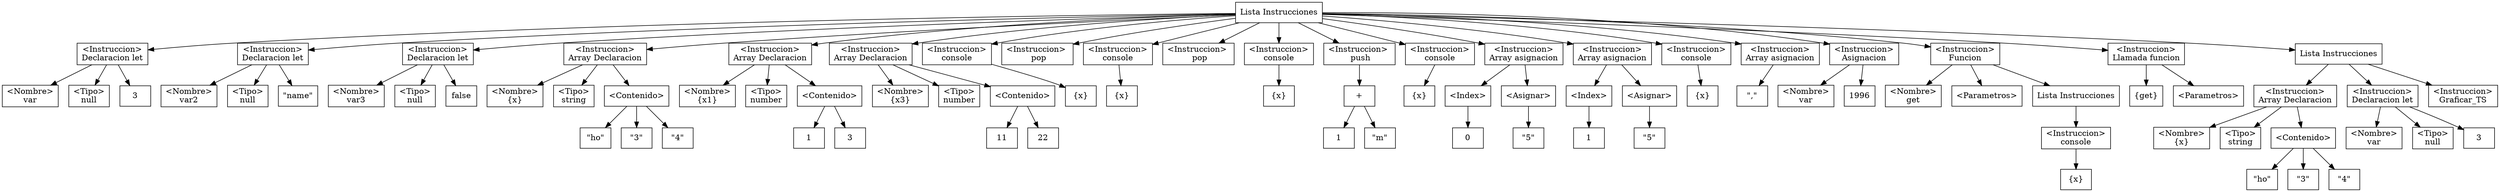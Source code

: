 digraph G {
node[shape=box];
        node_1_1_[label="Lista Instrucciones"];        
        node_1_1_->node_2_5_;
        node_2_5_[label="\<Instruccion\>\nDeclaracion let"];
        node_2_5_1[label="\<Nombre\>\nvar"];
        node_2_5_2[label="\<Tipo\>\nnull"];
        node_2_5_->node_2_5_1
        node_2_5_->node_2_5_2
        node_2_5_->
        node_2_13_;
        node_2_13_[label="3"];node_1_1_->node_3_5_;
        node_3_5_[label="\<Instruccion\>\nDeclaracion let"];
        node_3_5_1[label="\<Nombre\>\nvar2"];
        node_3_5_2[label="\<Tipo\>\nnull"];
        node_3_5_->node_3_5_1
        node_3_5_->node_3_5_2
        node_3_5_->
        node_3_19_;
        node_3_19_[label="\"name\""];node_1_1_->node_4_5_;
        node_4_5_[label="\<Instruccion\>\nDeclaracion let"];
        node_4_5_1[label="\<Nombre\>\nvar3"];
        node_4_5_2[label="\<Tipo\>\nnull"];
        node_4_5_->node_4_5_1
        node_4_5_->node_4_5_2
        node_4_5_->
        node_4_14_;
        node_4_14_[label="false"];node_1_1_->node_5_5_;
        node_5_5_[label="\<Instruccion\>\nArray Declaracion"];
        node_5_5_1[label="\<Nombre\>\n{x}"];
        node_5_5_2[label="\<Tipo\>\nstring"];
        node_5_5_3[label="\<Contenido\>"];
        node_5_5_->node_5_5_1;
        node_5_5_->node_5_5_2;
        node_5_5_->node_5_5_3;
        
            node_5_5_3->
        node_5_25_;
        node_5_25_[label="\"ho\""];
            
            node_5_5_3->
        node_5_29_;
        node_5_29_[label="\"3\""];
            
            node_5_5_3->
        node_5_33_;
        node_5_33_[label="\"4\""];
            node_1_1_->node_6_5_;
        node_6_5_[label="\<Instruccion\>\nArray Declaracion"];
        node_6_5_1[label="\<Nombre\>\n{x1}"];
        node_6_5_2[label="\<Tipo\>\nnumber"];
        node_6_5_3[label="\<Contenido\>"];
        node_6_5_->node_6_5_1;
        node_6_5_->node_6_5_2;
        node_6_5_->node_6_5_3;
        
            node_6_5_3->
        node_6_22_;
        node_6_22_[label="1"];
            
            node_6_5_3->
        node_6_24_;
        node_6_24_[label="3"];
            node_1_1_->node_7_5_;
        node_7_5_[label="\<Instruccion\>\nArray Declaracion"];
        node_7_5_1[label="\<Nombre\>\n{x3}"];
        node_7_5_2[label="\<Tipo\>\nnumber"];
        node_7_5_3[label="\<Contenido\>"];
        node_7_5_->node_7_5_1;
        node_7_5_->node_7_5_2;
        node_7_5_->node_7_5_3;
        
            node_7_5_3->
        node_7_22_;
        node_7_22_[label="11"];
            
            node_7_5_3->
        node_7_25_;
        node_7_25_[label="22"];
            node_1_1_->node_8_5_;
        node_8_5_[label="\<Instruccion\>\nconsole"];node_8_5_->
        node_8_17_;
        node_8_17_[label="{x}"];
        node_1_1_->node_9_5_;
        node_9_5_[label="\<Instruccion\> \n pop"];
        node_1_1_->node_10_5_;
        node_10_5_[label="\<Instruccion\>\nconsole"];node_10_5_->
        node_10_17_;
        node_10_17_[label="{x}"];
        node_1_1_->node_11_5_;
        node_11_5_[label="\<Instruccion\> \n pop"];
        node_1_1_->node_12_5_;
        node_12_5_[label="\<Instruccion\>\nconsole"];node_12_5_->
        node_12_17_;
        node_12_17_[label="{x}"];
        node_1_1_->node_13_5_;
        node_13_5_[label="\<Instruccion\> \n push"];
        
            node_13_5_[label="\<Instruccion\> \n push"];
            node_13_5_->
        node_13_13_;
        node_13_13_[label="+"];
        node_13_13_->
        node_13_12_;
        node_13_12_[label="1"];
        node_13_13_->
        node_13_16_;
        node_13_16_[label="\"m\""];
        
            node_1_1_->node_14_5_;
        node_14_5_[label="\<Instruccion\>\nconsole"];node_14_5_->
        node_14_17_;
        node_14_17_[label="{x}"];
        node_1_1_->node_15_5_;
            node_15_5_[label="\<Instruccion\>\nArray asignacion"];
            node_15_5_1[label="\<Index\>"];
            node_15_5_2[label="\<Asignar\>"];
            node_15_5_->node_15_5_1;
            node_15_5_->node_15_5_2;
            node_15_5_1->
        node_15_7_;
        node_15_7_[label="0"];
            node_15_5_2->
        node_15_12_;
        node_15_12_[label="\"5\""];
            node_1_1_->node_16_5_;
            node_16_5_[label="\<Instruccion\>\nArray asignacion"];
            node_16_5_1[label="\<Index\>"];
            node_16_5_2[label="\<Asignar\>"];
            node_16_5_->node_16_5_1;
            node_16_5_->node_16_5_2;
            node_16_5_1->
        node_16_7_;
        node_16_7_[label="1"];
            node_16_5_2->
        node_16_12_;
        node_16_12_[label="\"5\""];
            node_1_1_->node_17_5_;
        node_17_5_[label="\<Instruccion\>\nconsole"];node_17_5_->
        node_17_17_;
        node_17_17_[label="{x}"];
        node_1_1_->node_18_5_;
            node_18_5_[label="\<Instruccion\>\nArray asignacion"];
            
                node_18_5_->
        node_18_10_;
        node_18_10_[label="\",\""];
                node_1_1_->node_19_5_;
        node_19_5_[label="\<Instruccion\>\nAsignacion"];
        node_19_5_1[label="\<Nombre\>\nvar"];
        node_19_5_->node_19_5_1;
        node_19_5_->
        node_19_9_;
        node_19_9_[label="1996"];
        node_1_1_->node_22_5_;
        node_22_5_ [label="\<Instruccion\>\nFuncion"];
        node_22_5_1[label="\<Nombre\>\nget"];
        node_22_5_2[label="\<Parametros\>"];
        node_22_5_->node_22_5_1;
        node_22_5_->node_22_5_2;
        node_22_5_->node_22_19_;
        
        node_22_19_[label="Lista Instrucciones"];        
        node_22_19_->node_23_9_;
        node_23_9_[label="\<Instruccion\>\nconsole"];node_23_9_->
        node_23_21_;
        node_23_21_[label="{x}"];
        node_1_1_->node_27_5_;
        node_27_5_ [label="\<Instruccion\>\nLlamada funcion"];
        node_27_5_1 [label="{get}"];
        node_27_5_2 [label="<\Parametros\>"];
        node_27_5_->node_27_5_2;
        node_27_5_->node_27_5_1;
        node_1_1_->node_28_5_;
        node_28_5_[label="Lista Instrucciones"];        
        node_28_5_->node_29_9_;
        node_29_9_[label="\<Instruccion\>\nArray Declaracion"];
        node_29_9_1[label="\<Nombre\>\n{x}"];
        node_29_9_2[label="\<Tipo\>\nstring"];
        node_29_9_3[label="\<Contenido\>"];
        node_29_9_->node_29_9_1;
        node_29_9_->node_29_9_2;
        node_29_9_->node_29_9_3;
        
            node_29_9_3->
        node_29_29_;
        node_29_29_[label="\"ho\""];
            
            node_29_9_3->
        node_29_33_;
        node_29_33_[label="\"3\""];
            
            node_29_9_3->
        node_29_37_;
        node_29_37_[label="\"4\""];
            node_28_5_->node_30_9_;
        node_30_9_[label="\<Instruccion\>\nDeclaracion let"];
        node_30_9_1[label="\<Nombre\>\nvar"];
        node_30_9_2[label="\<Tipo\>\nnull"];
        node_30_9_->node_30_9_1
        node_30_9_->node_30_9_2
        node_30_9_->
        node_30_17_;
        node_30_17_[label="3"];node_28_5_->node_31_9_;node_31_9_[label="\<Instruccion\>\nGraficar_TS"];
}
